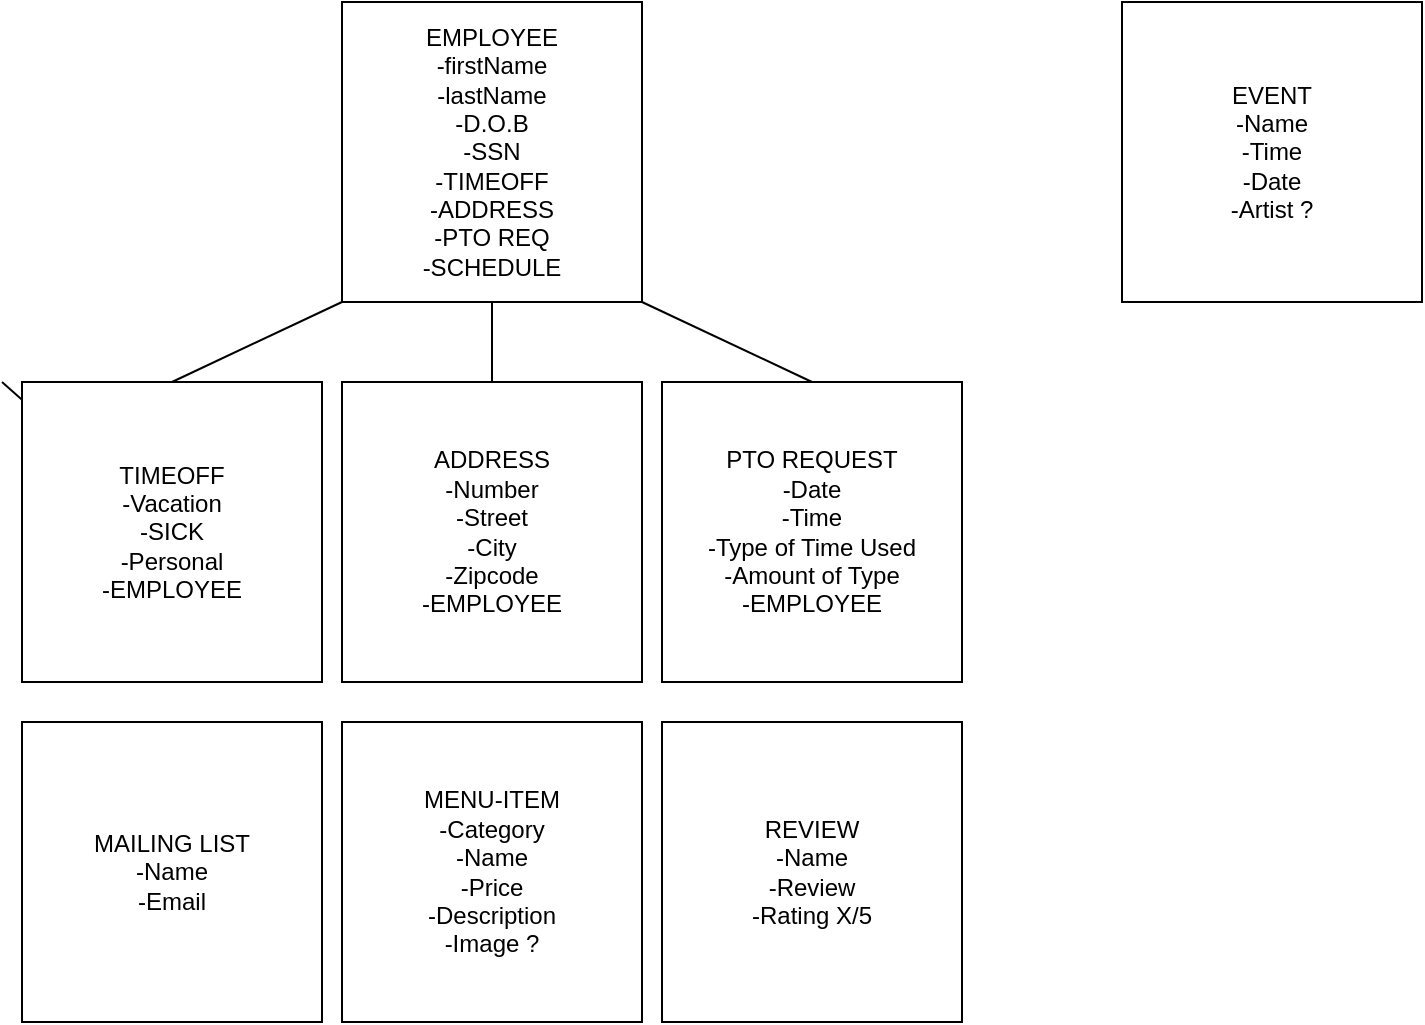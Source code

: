 <mxfile>
    <diagram id="AjdH0zX41_i-Fe2IBkXN" name="Page-1">
        <mxGraphModel dx="288" dy="400" grid="1" gridSize="10" guides="1" tooltips="1" connect="1" arrows="1" fold="1" page="1" pageScale="1" pageWidth="850" pageHeight="1100" background="none" math="0" shadow="0">
            <root>
                <mxCell id="0"/>
                <mxCell id="1" parent="0"/>
                <mxCell id="2" value="EMPLOYEE&lt;br&gt;-firstName&lt;br&gt;-lastName&lt;br&gt;-D.O.B&lt;br&gt;-SSN&lt;br&gt;-TIMEOFF&lt;br&gt;-ADDRESS&lt;br&gt;-PTO REQ&lt;br&gt;-SCHEDULE" style="whiteSpace=wrap;html=1;aspect=fixed;" parent="1" vertex="1">
                    <mxGeometry x="250" y="10" width="150" height="150" as="geometry"/>
                </mxCell>
                <mxCell id="3" value="" style="endArrow=none;html=1;" parent="1" target="4" edge="1">
                    <mxGeometry width="50" height="50" relative="1" as="geometry">
                        <mxPoint x="80" y="200" as="sourcePoint"/>
                        <mxPoint x="80" y="160" as="targetPoint"/>
                    </mxGeometry>
                </mxCell>
                <mxCell id="4" value="TIMEOFF&lt;br&gt;-Vacation&lt;br&gt;-SICK&lt;br&gt;-Personal&lt;br&gt;-EMPLOYEE" style="whiteSpace=wrap;html=1;aspect=fixed;" parent="1" vertex="1">
                    <mxGeometry x="90" y="200" width="150" height="150" as="geometry"/>
                </mxCell>
                <mxCell id="5" value="" style="endArrow=none;html=1;entryX=0;entryY=1;entryDx=0;entryDy=0;exitX=0.5;exitY=0;exitDx=0;exitDy=0;" parent="1" source="4" target="2" edge="1">
                    <mxGeometry width="50" height="50" relative="1" as="geometry">
                        <mxPoint x="430" y="260" as="sourcePoint"/>
                        <mxPoint x="480" y="210" as="targetPoint"/>
                    </mxGeometry>
                </mxCell>
                <mxCell id="6" value="ADDRESS&lt;br&gt;-Number&lt;br&gt;-Street&lt;br&gt;-City&lt;br&gt;-Zipcode&lt;br&gt;-EMPLOYEE" style="whiteSpace=wrap;html=1;aspect=fixed;" parent="1" vertex="1">
                    <mxGeometry x="250" y="200" width="150" height="150" as="geometry"/>
                </mxCell>
                <mxCell id="7" value="" style="endArrow=none;html=1;entryX=0.5;entryY=1;entryDx=0;entryDy=0;exitX=0.5;exitY=0;exitDx=0;exitDy=0;" parent="1" source="6" target="2" edge="1">
                    <mxGeometry width="50" height="50" relative="1" as="geometry">
                        <mxPoint x="430" y="240" as="sourcePoint"/>
                        <mxPoint x="480" y="190" as="targetPoint"/>
                    </mxGeometry>
                </mxCell>
                <mxCell id="8" value="" style="endArrow=none;html=1;entryX=1;entryY=1;entryDx=0;entryDy=0;exitX=0.5;exitY=0;exitDx=0;exitDy=0;" parent="1" source="9" target="2" edge="1">
                    <mxGeometry width="50" height="50" relative="1" as="geometry">
                        <mxPoint x="430" y="200" as="sourcePoint"/>
                        <mxPoint x="480" y="150" as="targetPoint"/>
                    </mxGeometry>
                </mxCell>
                <mxCell id="9" value="PTO REQUEST&lt;br&gt;-Date&lt;br&gt;-Time&lt;br&gt;-Type of Time Used&lt;br&gt;-Amount of Type&lt;br&gt;-EMPLOYEE" style="whiteSpace=wrap;html=1;aspect=fixed;" parent="1" vertex="1">
                    <mxGeometry x="410" y="200" width="150" height="150" as="geometry"/>
                </mxCell>
                <mxCell id="10" value="EVENT&lt;br&gt;-Name&lt;br&gt;-Time&lt;br&gt;-Date&lt;br&gt;-Artist ?" style="whiteSpace=wrap;html=1;aspect=fixed;" parent="1" vertex="1">
                    <mxGeometry x="640" y="10" width="150" height="150" as="geometry"/>
                </mxCell>
                <mxCell id="16" value="MENU-ITEM&lt;br&gt;-Category&lt;br&gt;-Name&lt;br&gt;-Price&lt;br&gt;-Description&lt;br&gt;-Image ?" style="whiteSpace=wrap;html=1;aspect=fixed;" parent="1" vertex="1">
                    <mxGeometry x="250" y="370" width="150" height="150" as="geometry"/>
                </mxCell>
                <mxCell id="17" value="MAILING LIST&lt;br&gt;-Name&lt;br&gt;-Email" style="whiteSpace=wrap;html=1;aspect=fixed;" vertex="1" parent="1">
                    <mxGeometry x="90" y="370" width="150" height="150" as="geometry"/>
                </mxCell>
                <mxCell id="18" value="REVIEW&lt;br&gt;-Name&lt;br&gt;-Review&lt;br&gt;-Rating X/5" style="whiteSpace=wrap;html=1;aspect=fixed;" vertex="1" parent="1">
                    <mxGeometry x="410" y="370" width="150" height="150" as="geometry"/>
                </mxCell>
            </root>
        </mxGraphModel>
    </diagram>
</mxfile>